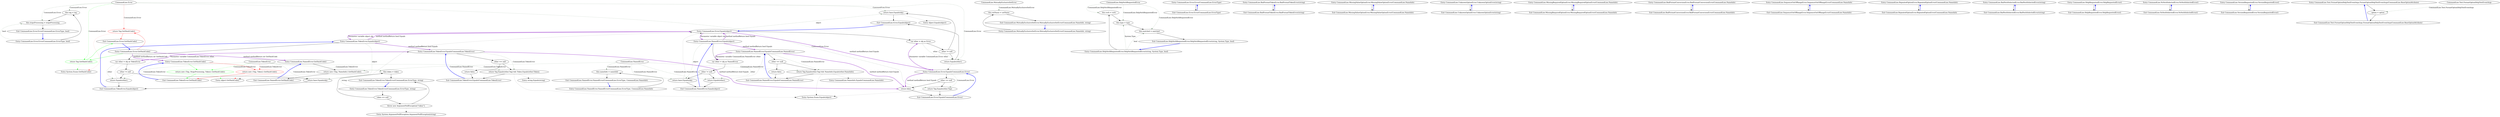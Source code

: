 digraph  {
n93 [label="CommandLine.Error", span=""];
n94 [label="CommandLine.TokenError", span=""];
n95 [label="CommandLine.NamedError", span=""];
n96 [label="CommandLine.MutuallyExclusiveSetError", span=""];
n97 [label="CommandLine.HelpVerbRequestedError", span=""];
n0 [label="Entry CommandLine.Error.Error(CommandLine.ErrorType, bool)", span="79-79", cluster="CommandLine.Error.Error(CommandLine.ErrorType, bool)"];
n1 [label="this.tag = tag", span="81-81", cluster="CommandLine.Error.Error(CommandLine.ErrorType, bool)"];
n2 [label="this.stopsProcessing = stopsProcessing", span="82-82", cluster="CommandLine.Error.Error(CommandLine.ErrorType, bool)"];
n3 [label="Exit CommandLine.Error.Error(CommandLine.ErrorType, bool)", span="79-79", cluster="CommandLine.Error.Error(CommandLine.ErrorType, bool)"];
n4 [label="Entry CommandLine.Error.Error(CommandLine.ErrorType)", span="89-89", cluster="CommandLine.Error.Error(CommandLine.ErrorType)"];
n5 [label="Exit CommandLine.Error.Error(CommandLine.ErrorType)", span="89-89", cluster="CommandLine.Error.Error(CommandLine.ErrorType)"];
n6 [label="Entry CommandLine.Error.Equals(object)", span="112-112", cluster="CommandLine.Error.Equals(object)"];
n7 [label="var other = obj as Error", span="114-114", cluster="CommandLine.Error.Equals(object)"];
n10 [label="return base.Equals(obj);", span="120-120", cluster="CommandLine.Error.Equals(object)"];
n8 [label="other != null", span="115-115", cluster="CommandLine.Error.Equals(object)"];
n9 [label="return Equals(other);", span="117-117", cluster="CommandLine.Error.Equals(object)"];
n11 [label="Exit CommandLine.Error.Equals(object)", span="112-112", cluster="CommandLine.Error.Equals(object)"];
n12 [label="Entry CommandLine.Error.Equals(CommandLine.Error)", span="137-137", cluster="CommandLine.Error.Equals(CommandLine.Error)"];
n13 [label="Entry object.Equals(object)", span="0-0", cluster="object.Equals(object)"];
n14 [label="Entry CommandLine.Error.GetHashCode()", span="127-127", cluster="CommandLine.Error.GetHashCode()"];
n15 [label="return Tag.GetHashCode();", span="129-129", cluster="CommandLine.Error.GetHashCode()", color=red, community=0];
n16 [label="Exit CommandLine.Error.GetHashCode()", span="127-127", cluster="CommandLine.Error.GetHashCode()"];
n17 [label="Entry System.Enum.GetHashCode()", span="0-0", cluster="System.Enum.GetHashCode()"];
n18 [label="other == null", span="139-139", cluster="CommandLine.Error.Equals(CommandLine.Error)"];
n20 [label="return Tag.Equals(other.Tag);", span="144-144", cluster="CommandLine.Error.Equals(CommandLine.Error)"];
n19 [label="return false;", span="141-141", cluster="CommandLine.Error.Equals(CommandLine.Error)"];
n21 [label="Exit CommandLine.Error.Equals(CommandLine.Error)", span="137-137", cluster="CommandLine.Error.Equals(CommandLine.Error)"];
n22 [label="Entry System.Enum.Equals(object)", span="0-0", cluster="System.Enum.Equals(object)"];
n23 [label="Entry CommandLine.TokenError.TokenError(CommandLine.ErrorType, string)", span="155-155", cluster="CommandLine.TokenError.TokenError(CommandLine.ErrorType, string)"];
n24 [label="token == null", span="158-158", cluster="CommandLine.TokenError.TokenError(CommandLine.ErrorType, string)"];
n26 [label="this.token = token", span="160-160", cluster="CommandLine.TokenError.TokenError(CommandLine.ErrorType, string)"];
n25 [label="throw new ArgumentNullException(''token'');", span="158-158", cluster="CommandLine.TokenError.TokenError(CommandLine.ErrorType, string)"];
n27 [label="Exit CommandLine.TokenError.TokenError(CommandLine.ErrorType, string)", span="155-155", cluster="CommandLine.TokenError.TokenError(CommandLine.ErrorType, string)"];
n28 [label="Entry System.ArgumentNullException.ArgumentNullException(string)", span="0-0", cluster="System.ArgumentNullException.ArgumentNullException(string)"];
n29 [label="Entry CommandLine.TokenError.Equals(object)", span="176-176", cluster="CommandLine.TokenError.Equals(object)"];
n30 [label="var other = obj as TokenError", span="178-178", cluster="CommandLine.TokenError.Equals(object)"];
n33 [label="return base.Equals(obj);", span="184-184", cluster="CommandLine.TokenError.Equals(object)"];
n31 [label="other != null", span="179-179", cluster="CommandLine.TokenError.Equals(object)"];
n32 [label="return Equals(other);", span="181-181", cluster="CommandLine.TokenError.Equals(object)"];
n34 [label="Exit CommandLine.TokenError.Equals(object)", span="176-176", cluster="CommandLine.TokenError.Equals(object)"];
n35 [label="Entry CommandLine.TokenError.Equals(CommandLine.TokenError)", span="201-201", cluster="CommandLine.TokenError.Equals(CommandLine.TokenError)"];
n36 [label="Entry CommandLine.TokenError.GetHashCode()", span="191-191", cluster="CommandLine.TokenError.GetHashCode()"];
n37 [label="return new {Tag, Token}.GetHashCode();", span="193-193", cluster="CommandLine.TokenError.GetHashCode()", color=red, community=0];
n38 [label="Exit CommandLine.TokenError.GetHashCode()", span="191-191", cluster="CommandLine.TokenError.GetHashCode()"];
n39 [label="Entry object.GetHashCode()", span="0-0", cluster="object.GetHashCode()"];
n40 [label="other == null", span="203-203", cluster="CommandLine.TokenError.Equals(CommandLine.TokenError)"];
n42 [label="return Tag.Equals(other.Tag) && Token.Equals(other.Token);", span="208-208", cluster="CommandLine.TokenError.Equals(CommandLine.TokenError)"];
n41 [label="return false;", span="205-205", cluster="CommandLine.TokenError.Equals(CommandLine.TokenError)"];
n43 [label="Exit CommandLine.TokenError.Equals(CommandLine.TokenError)", span="201-201", cluster="CommandLine.TokenError.Equals(CommandLine.TokenError)"];
n44 [label="Entry string.Equals(string)", span="0-0", cluster="string.Equals(string)"];
n45 [label="Entry CommandLine.BadFormatTokenError.BadFormatTokenError(string)", span="217-217", cluster="CommandLine.BadFormatTokenError.BadFormatTokenError(string)"];
n46 [label="Exit CommandLine.BadFormatTokenError.BadFormatTokenError(string)", span="217-217", cluster="CommandLine.BadFormatTokenError.BadFormatTokenError(string)"];
n47 [label="Entry CommandLine.NamedError.NamedError(CommandLine.ErrorType, CommandLine.NameInfo)", span="230-230", cluster="CommandLine.NamedError.NamedError(CommandLine.ErrorType, CommandLine.NameInfo)"];
n48 [label="this.nameInfo = nameInfo", span="233-233", cluster="CommandLine.NamedError.NamedError(CommandLine.ErrorType, CommandLine.NameInfo)"];
n49 [label="Exit CommandLine.NamedError.NamedError(CommandLine.ErrorType, CommandLine.NameInfo)", span="230-230", cluster="CommandLine.NamedError.NamedError(CommandLine.ErrorType, CommandLine.NameInfo)"];
n50 [label="Entry CommandLine.NamedError.Equals(object)", span="249-249", cluster="CommandLine.NamedError.Equals(object)"];
n51 [label="var other = obj as NamedError", span="251-251", cluster="CommandLine.NamedError.Equals(object)"];
n54 [label="return base.Equals(obj);", span="257-257", cluster="CommandLine.NamedError.Equals(object)"];
n52 [label="other != null", span="252-252", cluster="CommandLine.NamedError.Equals(object)"];
n53 [label="return Equals(other);", span="254-254", cluster="CommandLine.NamedError.Equals(object)"];
n55 [label="Exit CommandLine.NamedError.Equals(object)", span="249-249", cluster="CommandLine.NamedError.Equals(object)"];
n56 [label="Entry CommandLine.NamedError.Equals(CommandLine.NamedError)", span="274-274", cluster="CommandLine.NamedError.Equals(CommandLine.NamedError)"];
n57 [label="Entry CommandLine.NamedError.GetHashCode()", span="264-264", cluster="CommandLine.NamedError.GetHashCode()"];
n58 [label="return new {Tag, NameInfo}.GetHashCode();", span="266-266", cluster="CommandLine.NamedError.GetHashCode()"];
n59 [label="Exit CommandLine.NamedError.GetHashCode()", span="264-264", cluster="CommandLine.NamedError.GetHashCode()"];
n60 [label="other == null", span="276-276", cluster="CommandLine.NamedError.Equals(CommandLine.NamedError)"];
n62 [label="return Tag.Equals(other.Tag) && NameInfo.Equals(other.NameInfo);", span="281-281", cluster="CommandLine.NamedError.Equals(CommandLine.NamedError)"];
n61 [label="return false;", span="278-278", cluster="CommandLine.NamedError.Equals(CommandLine.NamedError)"];
n63 [label="Exit CommandLine.NamedError.Equals(CommandLine.NamedError)", span="274-274", cluster="CommandLine.NamedError.Equals(CommandLine.NamedError)"];
n64 [label="Entry CommandLine.NameInfo.Equals(CommandLine.NameInfo)", span="90-90", cluster="CommandLine.NameInfo.Equals(CommandLine.NameInfo)"];
n65 [label="Entry CommandLine.MissingValueOptionError.MissingValueOptionError(CommandLine.NameInfo)", span="290-290", cluster="CommandLine.MissingValueOptionError.MissingValueOptionError(CommandLine.NameInfo)"];
n66 [label="Exit CommandLine.MissingValueOptionError.MissingValueOptionError(CommandLine.NameInfo)", span="290-290", cluster="CommandLine.MissingValueOptionError.MissingValueOptionError(CommandLine.NameInfo)"];
n67 [label="Entry CommandLine.UnknownOptionError.UnknownOptionError(string)", span="301-301", cluster="CommandLine.UnknownOptionError.UnknownOptionError(string)"];
n68 [label="Exit CommandLine.UnknownOptionError.UnknownOptionError(string)", span="301-301", cluster="CommandLine.UnknownOptionError.UnknownOptionError(string)"];
n69 [label="Entry CommandLine.MissingRequiredOptionError.MissingRequiredOptionError(CommandLine.NameInfo)", span="312-312", cluster="CommandLine.MissingRequiredOptionError.MissingRequiredOptionError(CommandLine.NameInfo)"];
n70 [label="Exit CommandLine.MissingRequiredOptionError.MissingRequiredOptionError(CommandLine.NameInfo)", span="312-312", cluster="CommandLine.MissingRequiredOptionError.MissingRequiredOptionError(CommandLine.NameInfo)"];
n71 [label="Entry CommandLine.MutuallyExclusiveSetError.MutuallyExclusiveSetError(CommandLine.NameInfo, string)", span="325-325", cluster="CommandLine.MutuallyExclusiveSetError.MutuallyExclusiveSetError(CommandLine.NameInfo, string)"];
n72 [label="this.setName = setName", span="328-328", cluster="CommandLine.MutuallyExclusiveSetError.MutuallyExclusiveSetError(CommandLine.NameInfo, string)"];
n73 [label="Exit CommandLine.MutuallyExclusiveSetError.MutuallyExclusiveSetError(CommandLine.NameInfo, string)", span="325-325", cluster="CommandLine.MutuallyExclusiveSetError.MutuallyExclusiveSetError(CommandLine.NameInfo, string)"];
n74 [label="Entry CommandLine.BadFormatConversionError.BadFormatConversionError(CommandLine.NameInfo)", span="345-345", cluster="CommandLine.BadFormatConversionError.BadFormatConversionError(CommandLine.NameInfo)"];
n75 [label="Exit CommandLine.BadFormatConversionError.BadFormatConversionError(CommandLine.NameInfo)", span="345-345", cluster="CommandLine.BadFormatConversionError.BadFormatConversionError(CommandLine.NameInfo)"];
n76 [label="Entry CommandLine.SequenceOutOfRangeError.SequenceOutOfRangeError(CommandLine.NameInfo)", span="356-356", cluster="CommandLine.SequenceOutOfRangeError.SequenceOutOfRangeError(CommandLine.NameInfo)"];
n77 [label="Exit CommandLine.SequenceOutOfRangeError.SequenceOutOfRangeError(CommandLine.NameInfo)", span="356-356", cluster="CommandLine.SequenceOutOfRangeError.SequenceOutOfRangeError(CommandLine.NameInfo)"];
n78 [label="Entry CommandLine.RepeatedOptionError.RepeatedOptionError(CommandLine.NameInfo)", span="367-367", cluster="CommandLine.RepeatedOptionError.RepeatedOptionError(CommandLine.NameInfo)"];
n79 [label="Exit CommandLine.RepeatedOptionError.RepeatedOptionError(CommandLine.NameInfo)", span="367-367", cluster="CommandLine.RepeatedOptionError.RepeatedOptionError(CommandLine.NameInfo)"];
n80 [label="Entry CommandLine.BadVerbSelectedError.BadVerbSelectedError(string)", span="378-378", cluster="CommandLine.BadVerbSelectedError.BadVerbSelectedError(string)"];
n81 [label="Exit CommandLine.BadVerbSelectedError.BadVerbSelectedError(string)", span="378-378", cluster="CommandLine.BadVerbSelectedError.BadVerbSelectedError(string)"];
n82 [label="Entry CommandLine.HelpRequestedError.HelpRequestedError()", span="389-389", cluster="CommandLine.HelpRequestedError.HelpRequestedError()"];
n83 [label="Exit CommandLine.HelpRequestedError.HelpRequestedError()", span="389-389", cluster="CommandLine.HelpRequestedError.HelpRequestedError()"];
n84 [label="Entry CommandLine.HelpVerbRequestedError.HelpVerbRequestedError(string, System.Type, bool)", span="404-404", cluster="CommandLine.HelpVerbRequestedError.HelpVerbRequestedError(string, System.Type, bool)"];
n85 [label="this.verb = verb", span="407-407", cluster="CommandLine.HelpVerbRequestedError.HelpVerbRequestedError(string, System.Type, bool)"];
n86 [label="this.type = type", span="408-408", cluster="CommandLine.HelpVerbRequestedError.HelpVerbRequestedError(string, System.Type, bool)"];
n87 [label="this.matched = matched", span="409-409", cluster="CommandLine.HelpVerbRequestedError.HelpVerbRequestedError(string, System.Type, bool)"];
n88 [label="Exit CommandLine.HelpVerbRequestedError.HelpVerbRequestedError(string, System.Type, bool)", span="404-404", cluster="CommandLine.HelpVerbRequestedError.HelpVerbRequestedError(string, System.Type, bool)"];
n89 [label="Entry CommandLine.NoVerbSelectedError.NoVerbSelectedError()", span="442-442", cluster="CommandLine.NoVerbSelectedError.NoVerbSelectedError()"];
n90 [label="Exit CommandLine.NoVerbSelectedError.NoVerbSelectedError()", span="442-442", cluster="CommandLine.NoVerbSelectedError.NoVerbSelectedError()"];
n91 [label="Entry CommandLine.VersionRequestedError.VersionRequestedError()", span="453-453", cluster="CommandLine.VersionRequestedError.VersionRequestedError()"];
n92 [label="Exit CommandLine.VersionRequestedError.VersionRequestedError()", span="453-453", cluster="CommandLine.VersionRequestedError.VersionRequestedError()"];
d15 [label="return Tag.GetHashCode();", span="129-129", cluster="CommandLine.Error.GetHashCode()", color=green, community=0];
d37 [label="return new {Tag, StopsProcessing, Token}.GetHashCode();", span="193-193", cluster="CommandLine.TokenError.GetHashCode()", color=green, community=0];
m0_0 [label="Entry CommandLine.Text.FormatOptionHelpTextEventArgs.FormatOptionHelpTextEventArgs(CommandLine.BaseOptionAttribute)", span="45-45", cluster="CommandLine.Text.FormatOptionHelpTextEventArgs.FormatOptionHelpTextEventArgs(CommandLine.BaseOptionAttribute)", file="HelpText.cs"];
m0_1 [label="_option = option", span="47-47", cluster="CommandLine.Text.FormatOptionHelpTextEventArgs.FormatOptionHelpTextEventArgs(CommandLine.BaseOptionAttribute)", file="HelpText.cs"];
m0_2 [label="Exit CommandLine.Text.FormatOptionHelpTextEventArgs.FormatOptionHelpTextEventArgs(CommandLine.BaseOptionAttribute)", span="45-45", cluster="CommandLine.Text.FormatOptionHelpTextEventArgs.FormatOptionHelpTextEventArgs(CommandLine.BaseOptionAttribute)", file="HelpText.cs"];
m0_3 [label="CommandLine.Text.FormatOptionHelpTextEventArgs", span="", file="HelpText.cs"];
n93 -> n1  [key=1, style=dashed, color=darkseagreen4, label="CommandLine.Error"];
n93 -> n2  [key=1, style=dashed, color=darkseagreen4, label="CommandLine.Error"];
n93 -> n9  [key=1, style=dashed, color=darkseagreen4, label="CommandLine.Error"];
n93 -> n10  [key=1, style=dashed, color=darkseagreen4, label="CommandLine.Error"];
n93 -> n15  [key=1, style=dashed, color=red, label="CommandLine.Error"];
n93 -> n20  [key=1, style=dashed, color=darkseagreen4, label="CommandLine.Error"];
n93 -> d15  [key=1, style=dashed, color=green, label="CommandLine.Error"];
n94 -> n26  [key=1, style=dashed, color=darkseagreen4, label="CommandLine.TokenError"];
n94 -> n32  [key=1, style=dashed, color=darkseagreen4, label="CommandLine.TokenError"];
n94 -> n33  [key=1, style=dashed, color=darkseagreen4, label="CommandLine.TokenError"];
n94 -> n37  [key=1, style=dashed, color=red, label="CommandLine.TokenError"];
n94 -> n42  [key=1, style=dashed, color=darkseagreen4, label="CommandLine.TokenError"];
n94 -> d37  [key=1, style=dashed, color=green, label="CommandLine.TokenError"];
n95 -> n48  [key=1, style=dashed, color=darkseagreen4, label="CommandLine.NamedError"];
n95 -> n53  [key=1, style=dashed, color=darkseagreen4, label="CommandLine.NamedError"];
n95 -> n54  [key=1, style=dashed, color=darkseagreen4, label="CommandLine.NamedError"];
n95 -> n58  [key=1, style=dashed, color=darkseagreen4, label="CommandLine.NamedError"];
n95 -> n62  [key=1, style=dashed, color=darkseagreen4, label="CommandLine.NamedError"];
n96 -> n72  [key=1, style=dashed, color=darkseagreen4, label="CommandLine.MutuallyExclusiveSetError"];
n97 -> n85  [key=1, style=dashed, color=darkseagreen4, label="CommandLine.HelpVerbRequestedError"];
n97 -> n86  [key=1, style=dashed, color=darkseagreen4, label="CommandLine.HelpVerbRequestedError"];
n97 -> n87  [key=1, style=dashed, color=darkseagreen4, label="CommandLine.HelpVerbRequestedError"];
n0 -> n1  [key=0, style=solid];
n0 -> n2  [key=1, style=dashed, color=darkseagreen4, label=bool];
n1 -> n2  [key=0, style=solid];
n2 -> n3  [key=0, style=solid];
n3 -> n0  [key=0, style=bold, color=blue];
n4 -> n5  [key=0, style=solid];
n5 -> n4  [key=0, style=bold, color=blue];
n6 -> n7  [key=0, style=solid];
n6 -> n10  [key=1, style=dashed, color=darkseagreen4, label=object];
n6 -> n12  [key=3, color=darkorchid, style=bold, label="method methodReturn bool Equals"];
n6 -> n29  [key=3, color=darkorchid, style=bold, label="Parameter variable object obj"];
n6 -> n50  [key=3, color=darkorchid, style=bold, label="Parameter variable object obj"];
n7 -> n8  [key=0, style=solid];
n7 -> n9  [key=1, style=dashed, color=darkseagreen4, label=other];
n10 -> n11  [key=0, style=solid];
n10 -> n13  [key=2, style=dotted];
n8 -> n9  [key=0, style=solid];
n8 -> n10  [key=0, style=solid];
n9 -> n11  [key=0, style=solid];
n9 -> n12  [key=2, style=dotted];
n11 -> n6  [key=0, style=bold, color=blue];
n12 -> n18  [key=0, style=solid];
n12 -> n20  [key=1, style=dashed, color=darkseagreen4, label="CommandLine.Error"];
n12 -> n7  [key=3, color=darkorchid, style=bold, label="Parameter variable CommandLine.Error other"];
n12 -> n19  [key=3, color=darkorchid, style=bold, label="method methodReturn bool Equals"];
n14 -> n15  [key=0, style=solid, color=red];
n14 -> n36  [key=3, color=darkorchid, style=bold, label="method methodReturn int GetHashCode"];
n14 -> n57  [key=3, color=darkorchid, style=bold, label="method methodReturn int GetHashCode"];
n14 -> d15  [key=0, style=solid, color=green];
n15 -> n16  [key=0, style=solid, color=red];
n15 -> n17  [key=2, style=dotted, color=red];
n16 -> n14  [key=0, style=bold, color=blue];
n18 -> n19  [key=0, style=solid];
n18 -> n20  [key=0, style=solid];
n20 -> n21  [key=0, style=solid];
n20 -> n22  [key=2, style=dotted];
n19 -> n21  [key=0, style=solid];
n21 -> n12  [key=0, style=bold, color=blue];
n23 -> n24  [key=0, style=solid];
n23 -> n26  [key=1, style=dashed, color=darkseagreen4, label=string];
n24 -> n25  [key=0, style=solid];
n24 -> n26  [key=0, style=solid];
n26 -> n27  [key=0, style=solid];
n25 -> n27  [key=0, style=solid];
n25 -> n28  [key=2, style=dotted];
n27 -> n23  [key=0, style=bold, color=blue];
n29 -> n30  [key=0, style=solid];
n29 -> n33  [key=1, style=dashed, color=darkseagreen4, label=object];
n29 -> n6  [key=3, color=darkorchid, style=bold, label="method methodReturn bool Equals"];
n29 -> n35  [key=3, color=darkorchid, style=bold, label="method methodReturn bool Equals"];
n30 -> n31  [key=0, style=solid];
n30 -> n32  [key=1, style=dashed, color=darkseagreen4, label=other];
n33 -> n34  [key=0, style=solid];
n33 -> n6  [key=2, style=dotted];
n31 -> n32  [key=0, style=solid];
n31 -> n33  [key=0, style=solid];
n32 -> n34  [key=0, style=solid];
n32 -> n35  [key=2, style=dotted];
n34 -> n29  [key=0, style=bold, color=blue];
n35 -> n40  [key=0, style=solid];
n35 -> n42  [key=1, style=dashed, color=darkseagreen4, label="CommandLine.TokenError"];
n35 -> n30  [key=3, color=darkorchid, style=bold, label="Parameter variable CommandLine.TokenError other"];
n35 -> n19  [key=3, color=darkorchid, style=bold, label="method methodReturn bool Equals"];
n36 -> n37  [key=0, style=solid, color=red];
n36 -> d37  [key=0, style=solid, color=green];
n37 -> n38  [key=0, style=solid, color=red];
n37 -> n39  [key=2, style=dotted, color=red];
n38 -> n36  [key=0, style=bold, color=blue];
n40 -> n41  [key=0, style=solid];
n40 -> n42  [key=0, style=solid];
n42 -> n43  [key=0, style=solid];
n42 -> n22  [key=2, style=dotted];
n42 -> n44  [key=2, style=dotted];
n41 -> n43  [key=0, style=solid];
n43 -> n35  [key=0, style=bold, color=blue];
n45 -> n46  [key=0, style=solid];
n46 -> n45  [key=0, style=bold, color=blue];
n47 -> n48  [key=0, style=solid];
n48 -> n49  [key=0, style=solid];
n49 -> n47  [key=0, style=bold, color=blue];
n50 -> n51  [key=0, style=solid];
n50 -> n54  [key=1, style=dashed, color=darkseagreen4, label=object];
n50 -> n6  [key=3, color=darkorchid, style=bold, label="method methodReturn bool Equals"];
n50 -> n56  [key=3, color=darkorchid, style=bold, label="method methodReturn bool Equals"];
n51 -> n52  [key=0, style=solid];
n51 -> n53  [key=1, style=dashed, color=darkseagreen4, label=other];
n54 -> n55  [key=0, style=solid];
n54 -> n6  [key=2, style=dotted];
n52 -> n53  [key=0, style=solid];
n52 -> n54  [key=0, style=solid];
n53 -> n55  [key=0, style=solid];
n53 -> n56  [key=2, style=dotted];
n55 -> n50  [key=0, style=bold, color=blue];
n56 -> n60  [key=0, style=solid];
n56 -> n62  [key=1, style=dashed, color=darkseagreen4, label="CommandLine.NamedError"];
n56 -> n51  [key=3, color=darkorchid, style=bold, label="Parameter variable CommandLine.NamedError other"];
n56 -> n19  [key=3, color=darkorchid, style=bold, label="method methodReturn bool Equals"];
n57 -> n58  [key=0, style=solid];
n58 -> n59  [key=0, style=solid];
n58 -> n39  [key=2, style=dotted];
n59 -> n57  [key=0, style=bold, color=blue];
n60 -> n61  [key=0, style=solid];
n60 -> n62  [key=0, style=solid];
n62 -> n63  [key=0, style=solid];
n62 -> n22  [key=2, style=dotted];
n62 -> n64  [key=2, style=dotted];
n61 -> n63  [key=0, style=solid];
n63 -> n56  [key=0, style=bold, color=blue];
n65 -> n66  [key=0, style=solid];
n66 -> n65  [key=0, style=bold, color=blue];
n67 -> n68  [key=0, style=solid];
n68 -> n67  [key=0, style=bold, color=blue];
n69 -> n70  [key=0, style=solid];
n70 -> n69  [key=0, style=bold, color=blue];
n71 -> n72  [key=0, style=solid];
n72 -> n73  [key=0, style=solid];
n73 -> n71  [key=0, style=bold, color=blue];
n74 -> n75  [key=0, style=solid];
n75 -> n74  [key=0, style=bold, color=blue];
n76 -> n77  [key=0, style=solid];
n77 -> n76  [key=0, style=bold, color=blue];
n78 -> n79  [key=0, style=solid];
n79 -> n78  [key=0, style=bold, color=blue];
n80 -> n81  [key=0, style=solid];
n81 -> n80  [key=0, style=bold, color=blue];
n82 -> n83  [key=0, style=solid];
n83 -> n82  [key=0, style=bold, color=blue];
n84 -> n85  [key=0, style=solid];
n84 -> n86  [key=1, style=dashed, color=darkseagreen4, label="System.Type"];
n84 -> n87  [key=1, style=dashed, color=darkseagreen4, label=bool];
n85 -> n86  [key=0, style=solid];
n86 -> n87  [key=0, style=solid];
n87 -> n88  [key=0, style=solid];
n88 -> n84  [key=0, style=bold, color=blue];
n89 -> n90  [key=0, style=solid];
n90 -> n89  [key=0, style=bold, color=blue];
n91 -> n92  [key=0, style=solid];
n92 -> n91  [key=0, style=bold, color=blue];
d15 -> n16  [key=0, style=solid, color=green];
d15 -> n17  [key=2, style=dotted, color=green];
d37 -> n38  [key=0, style=solid, color=green];
d37 -> n39  [key=2, style=dotted, color=green];
m0_0 -> m0_1  [key=0, style=solid];
m0_1 -> m0_2  [key=0, style=solid];
m0_2 -> m0_0  [key=0, style=bold, color=blue];
m0_3 -> m0_1  [key=1, style=dashed, color=darkseagreen4, label="CommandLine.Text.FormatOptionHelpTextEventArgs"];
}
